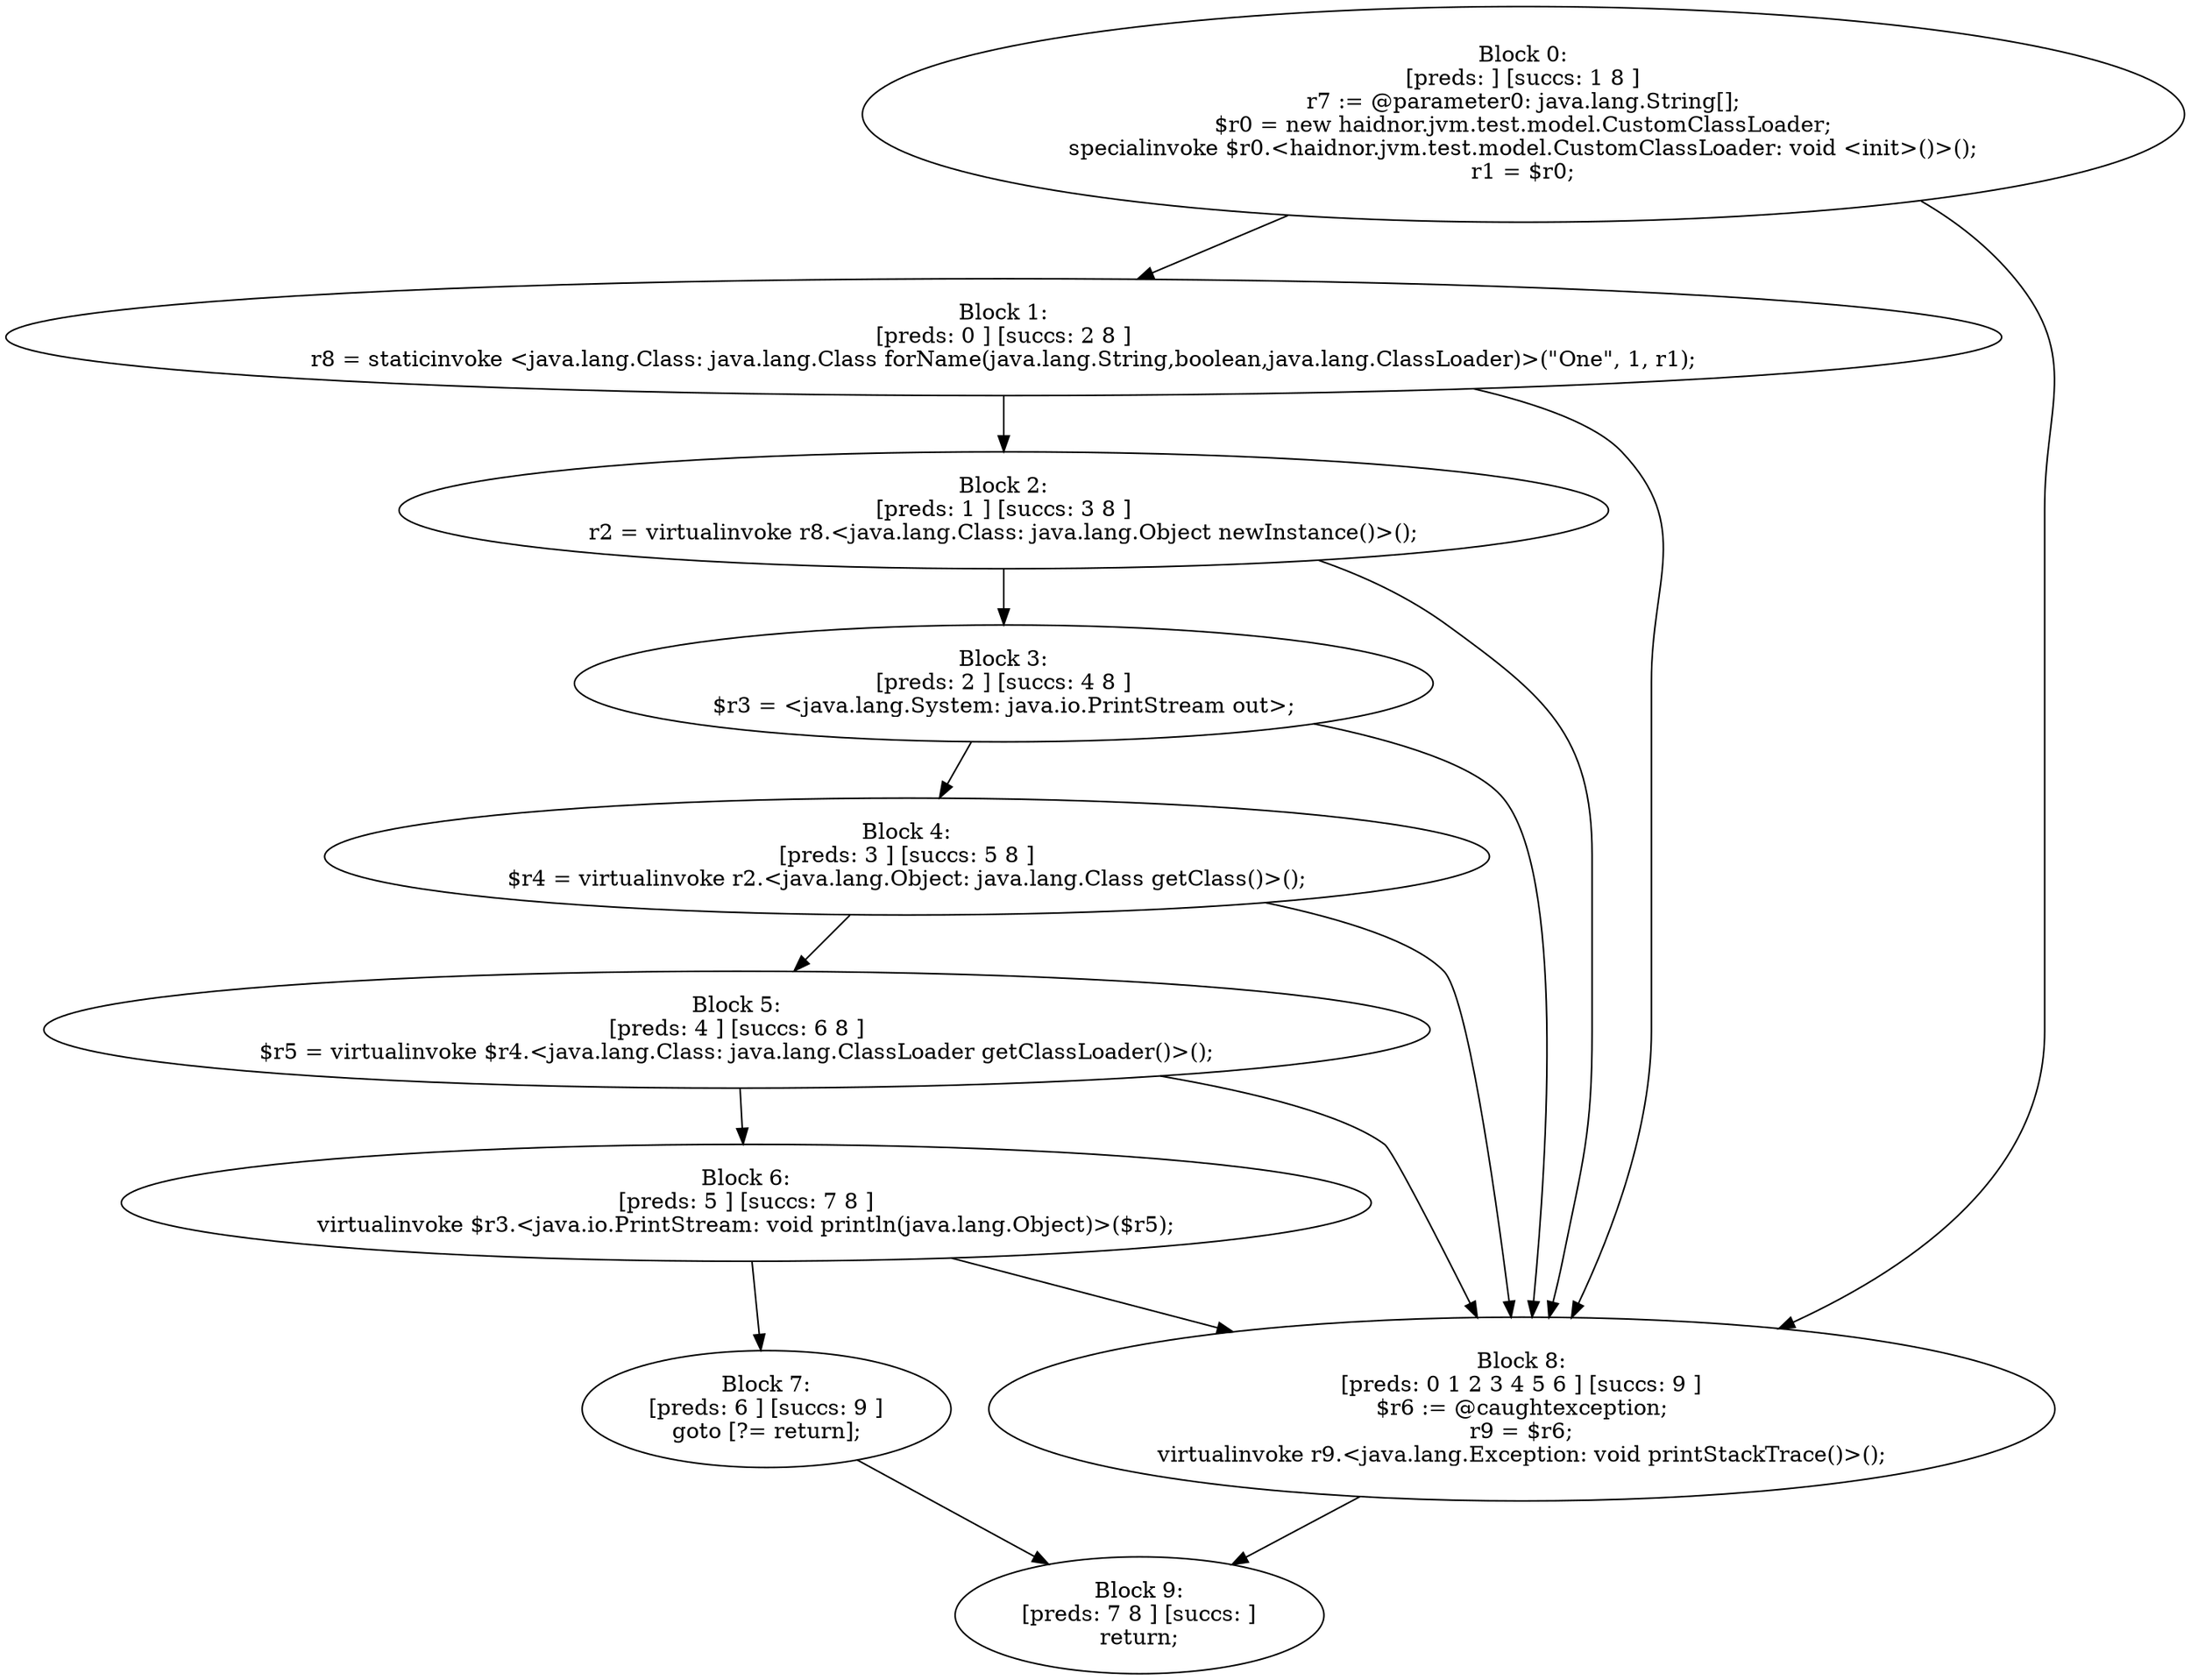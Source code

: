 digraph "unitGraph" {
    "Block 0:
[preds: ] [succs: 1 8 ]
r7 := @parameter0: java.lang.String[];
$r0 = new haidnor.jvm.test.model.CustomClassLoader;
specialinvoke $r0.<haidnor.jvm.test.model.CustomClassLoader: void <init>()>();
r1 = $r0;
"
    "Block 1:
[preds: 0 ] [succs: 2 8 ]
r8 = staticinvoke <java.lang.Class: java.lang.Class forName(java.lang.String,boolean,java.lang.ClassLoader)>(\"One\", 1, r1);
"
    "Block 2:
[preds: 1 ] [succs: 3 8 ]
r2 = virtualinvoke r8.<java.lang.Class: java.lang.Object newInstance()>();
"
    "Block 3:
[preds: 2 ] [succs: 4 8 ]
$r3 = <java.lang.System: java.io.PrintStream out>;
"
    "Block 4:
[preds: 3 ] [succs: 5 8 ]
$r4 = virtualinvoke r2.<java.lang.Object: java.lang.Class getClass()>();
"
    "Block 5:
[preds: 4 ] [succs: 6 8 ]
$r5 = virtualinvoke $r4.<java.lang.Class: java.lang.ClassLoader getClassLoader()>();
"
    "Block 6:
[preds: 5 ] [succs: 7 8 ]
virtualinvoke $r3.<java.io.PrintStream: void println(java.lang.Object)>($r5);
"
    "Block 7:
[preds: 6 ] [succs: 9 ]
goto [?= return];
"
    "Block 8:
[preds: 0 1 2 3 4 5 6 ] [succs: 9 ]
$r6 := @caughtexception;
r9 = $r6;
virtualinvoke r9.<java.lang.Exception: void printStackTrace()>();
"
    "Block 9:
[preds: 7 8 ] [succs: ]
return;
"
    "Block 0:
[preds: ] [succs: 1 8 ]
r7 := @parameter0: java.lang.String[];
$r0 = new haidnor.jvm.test.model.CustomClassLoader;
specialinvoke $r0.<haidnor.jvm.test.model.CustomClassLoader: void <init>()>();
r1 = $r0;
"->"Block 1:
[preds: 0 ] [succs: 2 8 ]
r8 = staticinvoke <java.lang.Class: java.lang.Class forName(java.lang.String,boolean,java.lang.ClassLoader)>(\"One\", 1, r1);
";
    "Block 0:
[preds: ] [succs: 1 8 ]
r7 := @parameter0: java.lang.String[];
$r0 = new haidnor.jvm.test.model.CustomClassLoader;
specialinvoke $r0.<haidnor.jvm.test.model.CustomClassLoader: void <init>()>();
r1 = $r0;
"->"Block 8:
[preds: 0 1 2 3 4 5 6 ] [succs: 9 ]
$r6 := @caughtexception;
r9 = $r6;
virtualinvoke r9.<java.lang.Exception: void printStackTrace()>();
";
    "Block 1:
[preds: 0 ] [succs: 2 8 ]
r8 = staticinvoke <java.lang.Class: java.lang.Class forName(java.lang.String,boolean,java.lang.ClassLoader)>(\"One\", 1, r1);
"->"Block 2:
[preds: 1 ] [succs: 3 8 ]
r2 = virtualinvoke r8.<java.lang.Class: java.lang.Object newInstance()>();
";
    "Block 1:
[preds: 0 ] [succs: 2 8 ]
r8 = staticinvoke <java.lang.Class: java.lang.Class forName(java.lang.String,boolean,java.lang.ClassLoader)>(\"One\", 1, r1);
"->"Block 8:
[preds: 0 1 2 3 4 5 6 ] [succs: 9 ]
$r6 := @caughtexception;
r9 = $r6;
virtualinvoke r9.<java.lang.Exception: void printStackTrace()>();
";
    "Block 2:
[preds: 1 ] [succs: 3 8 ]
r2 = virtualinvoke r8.<java.lang.Class: java.lang.Object newInstance()>();
"->"Block 3:
[preds: 2 ] [succs: 4 8 ]
$r3 = <java.lang.System: java.io.PrintStream out>;
";
    "Block 2:
[preds: 1 ] [succs: 3 8 ]
r2 = virtualinvoke r8.<java.lang.Class: java.lang.Object newInstance()>();
"->"Block 8:
[preds: 0 1 2 3 4 5 6 ] [succs: 9 ]
$r6 := @caughtexception;
r9 = $r6;
virtualinvoke r9.<java.lang.Exception: void printStackTrace()>();
";
    "Block 3:
[preds: 2 ] [succs: 4 8 ]
$r3 = <java.lang.System: java.io.PrintStream out>;
"->"Block 4:
[preds: 3 ] [succs: 5 8 ]
$r4 = virtualinvoke r2.<java.lang.Object: java.lang.Class getClass()>();
";
    "Block 3:
[preds: 2 ] [succs: 4 8 ]
$r3 = <java.lang.System: java.io.PrintStream out>;
"->"Block 8:
[preds: 0 1 2 3 4 5 6 ] [succs: 9 ]
$r6 := @caughtexception;
r9 = $r6;
virtualinvoke r9.<java.lang.Exception: void printStackTrace()>();
";
    "Block 4:
[preds: 3 ] [succs: 5 8 ]
$r4 = virtualinvoke r2.<java.lang.Object: java.lang.Class getClass()>();
"->"Block 5:
[preds: 4 ] [succs: 6 8 ]
$r5 = virtualinvoke $r4.<java.lang.Class: java.lang.ClassLoader getClassLoader()>();
";
    "Block 4:
[preds: 3 ] [succs: 5 8 ]
$r4 = virtualinvoke r2.<java.lang.Object: java.lang.Class getClass()>();
"->"Block 8:
[preds: 0 1 2 3 4 5 6 ] [succs: 9 ]
$r6 := @caughtexception;
r9 = $r6;
virtualinvoke r9.<java.lang.Exception: void printStackTrace()>();
";
    "Block 5:
[preds: 4 ] [succs: 6 8 ]
$r5 = virtualinvoke $r4.<java.lang.Class: java.lang.ClassLoader getClassLoader()>();
"->"Block 6:
[preds: 5 ] [succs: 7 8 ]
virtualinvoke $r3.<java.io.PrintStream: void println(java.lang.Object)>($r5);
";
    "Block 5:
[preds: 4 ] [succs: 6 8 ]
$r5 = virtualinvoke $r4.<java.lang.Class: java.lang.ClassLoader getClassLoader()>();
"->"Block 8:
[preds: 0 1 2 3 4 5 6 ] [succs: 9 ]
$r6 := @caughtexception;
r9 = $r6;
virtualinvoke r9.<java.lang.Exception: void printStackTrace()>();
";
    "Block 6:
[preds: 5 ] [succs: 7 8 ]
virtualinvoke $r3.<java.io.PrintStream: void println(java.lang.Object)>($r5);
"->"Block 7:
[preds: 6 ] [succs: 9 ]
goto [?= return];
";
    "Block 6:
[preds: 5 ] [succs: 7 8 ]
virtualinvoke $r3.<java.io.PrintStream: void println(java.lang.Object)>($r5);
"->"Block 8:
[preds: 0 1 2 3 4 5 6 ] [succs: 9 ]
$r6 := @caughtexception;
r9 = $r6;
virtualinvoke r9.<java.lang.Exception: void printStackTrace()>();
";
    "Block 7:
[preds: 6 ] [succs: 9 ]
goto [?= return];
"->"Block 9:
[preds: 7 8 ] [succs: ]
return;
";
    "Block 8:
[preds: 0 1 2 3 4 5 6 ] [succs: 9 ]
$r6 := @caughtexception;
r9 = $r6;
virtualinvoke r9.<java.lang.Exception: void printStackTrace()>();
"->"Block 9:
[preds: 7 8 ] [succs: ]
return;
";
}
